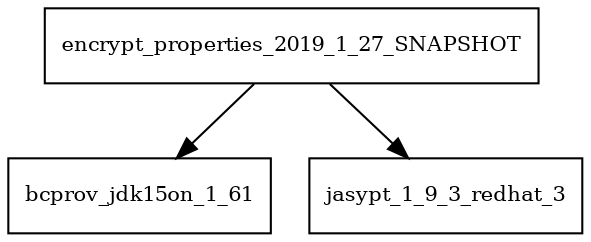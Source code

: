 digraph encrypt_properties_2019_1_27_SNAPSHOT_dependencies {
  node [shape = box, fontsize=10.0];
  encrypt_properties_2019_1_27_SNAPSHOT -> bcprov_jdk15on_1_61;
  encrypt_properties_2019_1_27_SNAPSHOT -> jasypt_1_9_3_redhat_3;
}
